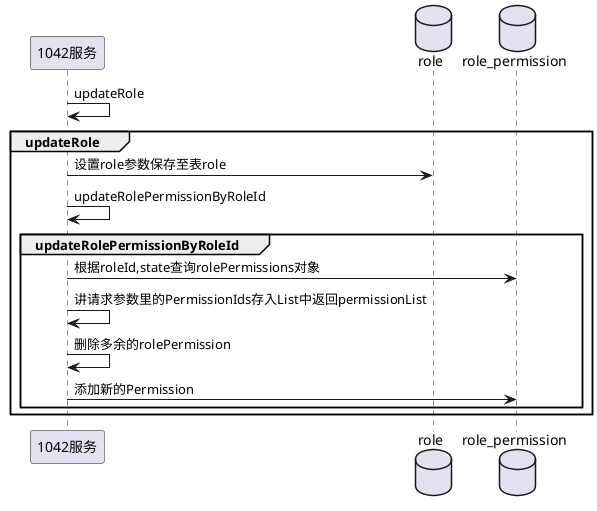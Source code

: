 @startuml
1042服务 ->1042服务:updateRole
group updateRole
database role
1042服务 -> role:设置role参数保存至表role
1042服务 -> 1042服务:updateRolePermissionByRoleId
    group updateRolePermissionByRoleId
        database role_permission
        1042服务 -> role_permission: 根据roleId,state查询rolePermissions对象
        1042服务 -> 1042服务 :讲请求参数里的PermissionIds存入List中返回permissionList
        1042服务 -> 1042服务 :删除多余的rolePermission
        1042服务 -> role_permission:添加新的Permission

    end
end


@enduml